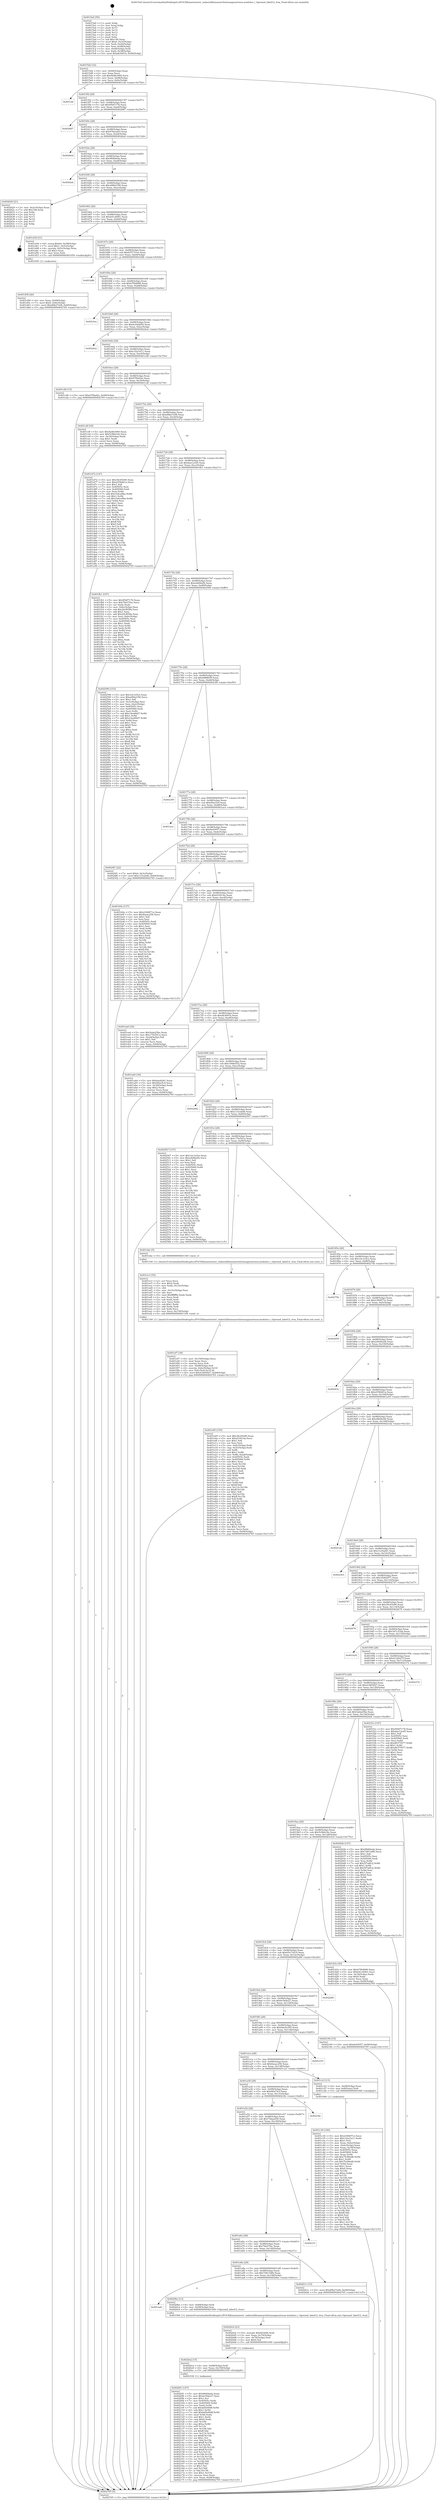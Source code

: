 digraph "0x4015a0" {
  label = "0x4015a0 (/mnt/c/Users/mathe/Desktop/tcc/POCII/binaries/extr_radare2librasmarchxtensagnuxtensa-modules.c_Operand_label12_rtoa_Final-ollvm.out::main(0))"
  labelloc = "t"
  node[shape=record]

  Entry [label="",width=0.3,height=0.3,shape=circle,fillcolor=black,style=filled]
  "0x4015d2" [label="{
     0x4015d2 [32]\l
     | [instrs]\l
     &nbsp;&nbsp;0x4015d2 \<+6\>: mov -0x94(%rbp),%eax\l
     &nbsp;&nbsp;0x4015d8 \<+2\>: mov %eax,%ecx\l
     &nbsp;&nbsp;0x4015da \<+6\>: sub $0x92db3060,%ecx\l
     &nbsp;&nbsp;0x4015e0 \<+6\>: mov %eax,-0x98(%rbp)\l
     &nbsp;&nbsp;0x4015e6 \<+6\>: mov %ecx,-0x9c(%rbp)\l
     &nbsp;&nbsp;0x4015ec \<+6\>: je 0000000000401cfd \<main+0x75d\>\l
  }"]
  "0x401cfd" [label="{
     0x401cfd\l
  }", style=dashed]
  "0x4015f2" [label="{
     0x4015f2 [28]\l
     | [instrs]\l
     &nbsp;&nbsp;0x4015f2 \<+5\>: jmp 00000000004015f7 \<main+0x57\>\l
     &nbsp;&nbsp;0x4015f7 \<+6\>: mov -0x98(%rbp),%eax\l
     &nbsp;&nbsp;0x4015fd \<+5\>: sub $0x95bf7178,%eax\l
     &nbsp;&nbsp;0x401602 \<+6\>: mov %eax,-0xa0(%rbp)\l
     &nbsp;&nbsp;0x401608 \<+6\>: je 0000000000402687 \<main+0x10e7\>\l
  }"]
  Exit [label="",width=0.3,height=0.3,shape=circle,fillcolor=black,style=filled,peripheries=2]
  "0x402687" [label="{
     0x402687\l
  }", style=dashed]
  "0x40160e" [label="{
     0x40160e [28]\l
     | [instrs]\l
     &nbsp;&nbsp;0x40160e \<+5\>: jmp 0000000000401613 \<main+0x73\>\l
     &nbsp;&nbsp;0x401613 \<+6\>: mov -0x98(%rbp),%eax\l
     &nbsp;&nbsp;0x401619 \<+5\>: sub $0x976eeab3,%eax\l
     &nbsp;&nbsp;0x40161e \<+6\>: mov %eax,-0xa4(%rbp)\l
     &nbsp;&nbsp;0x401624 \<+6\>: je 00000000004026ed \<main+0x114d\>\l
  }"]
  "0x4020f1" [label="{
     0x4020f1 [147]\l
     | [instrs]\l
     &nbsp;&nbsp;0x4020f1 \<+5\>: mov $0x984fdeda,%eax\l
     &nbsp;&nbsp;0x4020f6 \<+5\>: mov $0x6c50dc27,%esi\l
     &nbsp;&nbsp;0x4020fb \<+2\>: mov $0x1,%cl\l
     &nbsp;&nbsp;0x4020fd \<+7\>: mov 0x40505c,%edx\l
     &nbsp;&nbsp;0x402104 \<+8\>: mov 0x405060,%r8d\l
     &nbsp;&nbsp;0x40210c \<+3\>: mov %edx,%r9d\l
     &nbsp;&nbsp;0x40210f \<+7\>: sub $0xbd5e608f,%r9d\l
     &nbsp;&nbsp;0x402116 \<+4\>: sub $0x1,%r9d\l
     &nbsp;&nbsp;0x40211a \<+7\>: add $0xbd5e608f,%r9d\l
     &nbsp;&nbsp;0x402121 \<+4\>: imul %r9d,%edx\l
     &nbsp;&nbsp;0x402125 \<+3\>: and $0x1,%edx\l
     &nbsp;&nbsp;0x402128 \<+3\>: cmp $0x0,%edx\l
     &nbsp;&nbsp;0x40212b \<+4\>: sete %r10b\l
     &nbsp;&nbsp;0x40212f \<+4\>: cmp $0xa,%r8d\l
     &nbsp;&nbsp;0x402133 \<+4\>: setl %r11b\l
     &nbsp;&nbsp;0x402137 \<+3\>: mov %r10b,%bl\l
     &nbsp;&nbsp;0x40213a \<+3\>: xor $0xff,%bl\l
     &nbsp;&nbsp;0x40213d \<+3\>: mov %r11b,%r14b\l
     &nbsp;&nbsp;0x402140 \<+4\>: xor $0xff,%r14b\l
     &nbsp;&nbsp;0x402144 \<+3\>: xor $0x1,%cl\l
     &nbsp;&nbsp;0x402147 \<+3\>: mov %bl,%r15b\l
     &nbsp;&nbsp;0x40214a \<+4\>: and $0xff,%r15b\l
     &nbsp;&nbsp;0x40214e \<+3\>: and %cl,%r10b\l
     &nbsp;&nbsp;0x402151 \<+3\>: mov %r14b,%r12b\l
     &nbsp;&nbsp;0x402154 \<+4\>: and $0xff,%r12b\l
     &nbsp;&nbsp;0x402158 \<+3\>: and %cl,%r11b\l
     &nbsp;&nbsp;0x40215b \<+3\>: or %r10b,%r15b\l
     &nbsp;&nbsp;0x40215e \<+3\>: or %r11b,%r12b\l
     &nbsp;&nbsp;0x402161 \<+3\>: xor %r12b,%r15b\l
     &nbsp;&nbsp;0x402164 \<+3\>: or %r14b,%bl\l
     &nbsp;&nbsp;0x402167 \<+3\>: xor $0xff,%bl\l
     &nbsp;&nbsp;0x40216a \<+3\>: or $0x1,%cl\l
     &nbsp;&nbsp;0x40216d \<+2\>: and %cl,%bl\l
     &nbsp;&nbsp;0x40216f \<+3\>: or %bl,%r15b\l
     &nbsp;&nbsp;0x402172 \<+4\>: test $0x1,%r15b\l
     &nbsp;&nbsp;0x402176 \<+3\>: cmovne %esi,%eax\l
     &nbsp;&nbsp;0x402179 \<+6\>: mov %eax,-0x94(%rbp)\l
     &nbsp;&nbsp;0x40217f \<+5\>: jmp 0000000000402765 \<main+0x11c5\>\l
  }"]
  "0x4026ed" [label="{
     0x4026ed\l
  }", style=dashed]
  "0x40162a" [label="{
     0x40162a [28]\l
     | [instrs]\l
     &nbsp;&nbsp;0x40162a \<+5\>: jmp 000000000040162f \<main+0x8f\>\l
     &nbsp;&nbsp;0x40162f \<+6\>: mov -0x98(%rbp),%eax\l
     &nbsp;&nbsp;0x401635 \<+5\>: sub $0x984fdeda,%eax\l
     &nbsp;&nbsp;0x40163a \<+6\>: mov %eax,-0xa8(%rbp)\l
     &nbsp;&nbsp;0x401640 \<+6\>: je 00000000004026ab \<main+0x110b\>\l
  }"]
  "0x4020e2" [label="{
     0x4020e2 [15]\l
     | [instrs]\l
     &nbsp;&nbsp;0x4020e2 \<+4\>: mov -0x68(%rbp),%rdi\l
     &nbsp;&nbsp;0x4020e6 \<+6\>: mov %eax,-0x154(%rbp)\l
     &nbsp;&nbsp;0x4020ec \<+5\>: call 0000000000401030 \<free@plt\>\l
     | [calls]\l
     &nbsp;&nbsp;0x401030 \{1\} (unknown)\l
  }"]
  "0x4026ab" [label="{
     0x4026ab\l
  }", style=dashed]
  "0x401646" [label="{
     0x401646 [28]\l
     | [instrs]\l
     &nbsp;&nbsp;0x401646 \<+5\>: jmp 000000000040164b \<main+0xab\>\l
     &nbsp;&nbsp;0x40164b \<+6\>: mov -0x98(%rbp),%eax\l
     &nbsp;&nbsp;0x401651 \<+5\>: sub $0xa96b2356,%eax\l
     &nbsp;&nbsp;0x401656 \<+6\>: mov %eax,-0xac(%rbp)\l
     &nbsp;&nbsp;0x40165c \<+6\>: je 0000000000402629 \<main+0x1089\>\l
  }"]
  "0x4020cb" [label="{
     0x4020cb [23]\l
     | [instrs]\l
     &nbsp;&nbsp;0x4020cb \<+10\>: movabs $0x4030d6,%rdi\l
     &nbsp;&nbsp;0x4020d5 \<+3\>: mov %eax,-0x70(%rbp)\l
     &nbsp;&nbsp;0x4020d8 \<+3\>: mov -0x70(%rbp),%esi\l
     &nbsp;&nbsp;0x4020db \<+2\>: mov $0x0,%al\l
     &nbsp;&nbsp;0x4020dd \<+5\>: call 0000000000401040 \<printf@plt\>\l
     | [calls]\l
     &nbsp;&nbsp;0x401040 \{1\} (unknown)\l
  }"]
  "0x402629" [label="{
     0x402629 [21]\l
     | [instrs]\l
     &nbsp;&nbsp;0x402629 \<+3\>: mov -0x2c(%rbp),%eax\l
     &nbsp;&nbsp;0x40262c \<+7\>: add $0x148,%rsp\l
     &nbsp;&nbsp;0x402633 \<+1\>: pop %rbx\l
     &nbsp;&nbsp;0x402634 \<+2\>: pop %r12\l
     &nbsp;&nbsp;0x402636 \<+2\>: pop %r13\l
     &nbsp;&nbsp;0x402638 \<+2\>: pop %r14\l
     &nbsp;&nbsp;0x40263a \<+2\>: pop %r15\l
     &nbsp;&nbsp;0x40263c \<+1\>: pop %rbp\l
     &nbsp;&nbsp;0x40263d \<+1\>: ret\l
  }"]
  "0x401662" [label="{
     0x401662 [28]\l
     | [instrs]\l
     &nbsp;&nbsp;0x401662 \<+5\>: jmp 0000000000401667 \<main+0xc7\>\l
     &nbsp;&nbsp;0x401667 \<+6\>: mov -0x98(%rbp),%eax\l
     &nbsp;&nbsp;0x40166d \<+5\>: sub $0xb41c6061,%eax\l
     &nbsp;&nbsp;0x401672 \<+6\>: mov %eax,-0xb0(%rbp)\l
     &nbsp;&nbsp;0x401678 \<+6\>: je 0000000000401d39 \<main+0x799\>\l
  }"]
  "0x401aa6" [label="{
     0x401aa6\l
  }", style=dashed]
  "0x401d39" [label="{
     0x401d39 [31]\l
     | [instrs]\l
     &nbsp;&nbsp;0x401d39 \<+8\>: movq $0x64,-0x58(%rbp)\l
     &nbsp;&nbsp;0x401d41 \<+7\>: movl $0x1,-0x5c(%rbp)\l
     &nbsp;&nbsp;0x401d48 \<+4\>: movslq -0x5c(%rbp),%rax\l
     &nbsp;&nbsp;0x401d4c \<+4\>: shl $0x3,%rax\l
     &nbsp;&nbsp;0x401d50 \<+3\>: mov %rax,%rdi\l
     &nbsp;&nbsp;0x401d53 \<+5\>: call 0000000000401050 \<malloc@plt\>\l
     | [calls]\l
     &nbsp;&nbsp;0x401050 \{1\} (unknown)\l
  }"]
  "0x40167e" [label="{
     0x40167e [28]\l
     | [instrs]\l
     &nbsp;&nbsp;0x40167e \<+5\>: jmp 0000000000401683 \<main+0xe3\>\l
     &nbsp;&nbsp;0x401683 \<+6\>: mov -0x98(%rbp),%eax\l
     &nbsp;&nbsp;0x401689 \<+5\>: sub $0xb55731ee,%eax\l
     &nbsp;&nbsp;0x40168e \<+6\>: mov %eax,-0xb4(%rbp)\l
     &nbsp;&nbsp;0x401694 \<+6\>: je 0000000000401b8b \<main+0x5eb\>\l
  }"]
  "0x4020be" [label="{
     0x4020be [13]\l
     | [instrs]\l
     &nbsp;&nbsp;0x4020be \<+4\>: mov -0x68(%rbp),%rdi\l
     &nbsp;&nbsp;0x4020c2 \<+4\>: mov -0x58(%rbp),%rsi\l
     &nbsp;&nbsp;0x4020c6 \<+5\>: call 0000000000401560 \<Operand_label12_rtoa\>\l
     | [calls]\l
     &nbsp;&nbsp;0x401560 \{1\} (/mnt/c/Users/mathe/Desktop/tcc/POCII/binaries/extr_radare2librasmarchxtensagnuxtensa-modules.c_Operand_label12_rtoa_Final-ollvm.out::Operand_label12_rtoa)\l
  }"]
  "0x401b8b" [label="{
     0x401b8b\l
  }", style=dashed]
  "0x40169a" [label="{
     0x40169a [28]\l
     | [instrs]\l
     &nbsp;&nbsp;0x40169a \<+5\>: jmp 000000000040169f \<main+0xff\>\l
     &nbsp;&nbsp;0x40169f \<+6\>: mov -0x98(%rbp),%eax\l
     &nbsp;&nbsp;0x4016a5 \<+5\>: sub $0xb7f6d998,%eax\l
     &nbsp;&nbsp;0x4016aa \<+6\>: mov %eax,-0xb8(%rbp)\l
     &nbsp;&nbsp;0x4016b0 \<+6\>: je 00000000004023ea \<main+0xe4a\>\l
  }"]
  "0x401a8a" [label="{
     0x401a8a [28]\l
     | [instrs]\l
     &nbsp;&nbsp;0x401a8a \<+5\>: jmp 0000000000401a8f \<main+0x4ef\>\l
     &nbsp;&nbsp;0x401a8f \<+6\>: mov -0x98(%rbp),%eax\l
     &nbsp;&nbsp;0x401a95 \<+5\>: sub $0x7d913df0,%eax\l
     &nbsp;&nbsp;0x401a9a \<+6\>: mov %eax,-0x148(%rbp)\l
     &nbsp;&nbsp;0x401aa0 \<+6\>: je 00000000004020be \<main+0xb1e\>\l
  }"]
  "0x4023ea" [label="{
     0x4023ea\l
  }", style=dashed]
  "0x4016b6" [label="{
     0x4016b6 [28]\l
     | [instrs]\l
     &nbsp;&nbsp;0x4016b6 \<+5\>: jmp 00000000004016bb \<main+0x11b\>\l
     &nbsp;&nbsp;0x4016bb \<+6\>: mov -0x98(%rbp),%eax\l
     &nbsp;&nbsp;0x4016c1 \<+5\>: sub $0xbc44dd5d,%eax\l
     &nbsp;&nbsp;0x4016c6 \<+6\>: mov %eax,-0xbc(%rbp)\l
     &nbsp;&nbsp;0x4016cc \<+6\>: je 00000000004024e2 \<main+0xf42\>\l
  }"]
  "0x40201c" [label="{
     0x40201c [15]\l
     | [instrs]\l
     &nbsp;&nbsp;0x40201c \<+10\>: movl $0xd9b27e08,-0x94(%rbp)\l
     &nbsp;&nbsp;0x402026 \<+5\>: jmp 0000000000402765 \<main+0x11c5\>\l
  }"]
  "0x4024e2" [label="{
     0x4024e2\l
  }", style=dashed]
  "0x4016d2" [label="{
     0x4016d2 [28]\l
     | [instrs]\l
     &nbsp;&nbsp;0x4016d2 \<+5\>: jmp 00000000004016d7 \<main+0x137\>\l
     &nbsp;&nbsp;0x4016d7 \<+6\>: mov -0x98(%rbp),%eax\l
     &nbsp;&nbsp;0x4016dd \<+5\>: sub $0xc32a1b11,%eax\l
     &nbsp;&nbsp;0x4016e2 \<+6\>: mov %eax,-0xc0(%rbp)\l
     &nbsp;&nbsp;0x4016e8 \<+6\>: je 0000000000401cd0 \<main+0x730\>\l
  }"]
  "0x401a6e" [label="{
     0x401a6e [28]\l
     | [instrs]\l
     &nbsp;&nbsp;0x401a6e \<+5\>: jmp 0000000000401a73 \<main+0x4d3\>\l
     &nbsp;&nbsp;0x401a73 \<+6\>: mov -0x98(%rbp),%eax\l
     &nbsp;&nbsp;0x401a79 \<+5\>: sub $0x7bb37fac,%eax\l
     &nbsp;&nbsp;0x401a7e \<+6\>: mov %eax,-0x144(%rbp)\l
     &nbsp;&nbsp;0x401a84 \<+6\>: je 000000000040201c \<main+0xa7c\>\l
  }"]
  "0x401cd0" [label="{
     0x401cd0 [15]\l
     | [instrs]\l
     &nbsp;&nbsp;0x401cd0 \<+10\>: movl $0xd7f9ad2e,-0x94(%rbp)\l
     &nbsp;&nbsp;0x401cda \<+5\>: jmp 0000000000402765 \<main+0x11c5\>\l
  }"]
  "0x4016ee" [label="{
     0x4016ee [28]\l
     | [instrs]\l
     &nbsp;&nbsp;0x4016ee \<+5\>: jmp 00000000004016f3 \<main+0x153\>\l
     &nbsp;&nbsp;0x4016f3 \<+6\>: mov -0x98(%rbp),%eax\l
     &nbsp;&nbsp;0x4016f9 \<+5\>: sub $0xd7f9ad2e,%eax\l
     &nbsp;&nbsp;0x4016fe \<+6\>: mov %eax,-0xc4(%rbp)\l
     &nbsp;&nbsp;0x401704 \<+6\>: je 0000000000401cdf \<main+0x73f\>\l
  }"]
  "0x4021f3" [label="{
     0x4021f3\l
  }", style=dashed]
  "0x401cdf" [label="{
     0x401cdf [30]\l
     | [instrs]\l
     &nbsp;&nbsp;0x401cdf \<+5\>: mov $0x92db3060,%eax\l
     &nbsp;&nbsp;0x401ce4 \<+5\>: mov $0x5c9bb16e,%ecx\l
     &nbsp;&nbsp;0x401ce9 \<+3\>: mov -0x34(%rbp),%edx\l
     &nbsp;&nbsp;0x401cec \<+3\>: cmp $0x1,%edx\l
     &nbsp;&nbsp;0x401cef \<+3\>: cmovl %ecx,%eax\l
     &nbsp;&nbsp;0x401cf2 \<+6\>: mov %eax,-0x94(%rbp)\l
     &nbsp;&nbsp;0x401cf8 \<+5\>: jmp 0000000000402765 \<main+0x11c5\>\l
  }"]
  "0x40170a" [label="{
     0x40170a [28]\l
     | [instrs]\l
     &nbsp;&nbsp;0x40170a \<+5\>: jmp 000000000040170f \<main+0x16f\>\l
     &nbsp;&nbsp;0x40170f \<+6\>: mov -0x98(%rbp),%eax\l
     &nbsp;&nbsp;0x401715 \<+5\>: sub $0xd9b27e08,%eax\l
     &nbsp;&nbsp;0x40171a \<+6\>: mov %eax,-0xc8(%rbp)\l
     &nbsp;&nbsp;0x401720 \<+6\>: je 0000000000401d72 \<main+0x7d2\>\l
  }"]
  "0x401a52" [label="{
     0x401a52 [28]\l
     | [instrs]\l
     &nbsp;&nbsp;0x401a52 \<+5\>: jmp 0000000000401a57 \<main+0x4b7\>\l
     &nbsp;&nbsp;0x401a57 \<+6\>: mov -0x98(%rbp),%eax\l
     &nbsp;&nbsp;0x401a5d \<+5\>: sub $0x75daa459,%eax\l
     &nbsp;&nbsp;0x401a62 \<+6\>: mov %eax,-0x140(%rbp)\l
     &nbsp;&nbsp;0x401a68 \<+6\>: je 00000000004021f3 \<main+0xc53\>\l
  }"]
  "0x401d72" [label="{
     0x401d72 [147]\l
     | [instrs]\l
     &nbsp;&nbsp;0x401d72 \<+5\>: mov $0x39c45e90,%eax\l
     &nbsp;&nbsp;0x401d77 \<+5\>: mov $0x2558461a,%ecx\l
     &nbsp;&nbsp;0x401d7c \<+2\>: mov $0x1,%dl\l
     &nbsp;&nbsp;0x401d7e \<+7\>: mov 0x40505c,%esi\l
     &nbsp;&nbsp;0x401d85 \<+7\>: mov 0x405060,%edi\l
     &nbsp;&nbsp;0x401d8c \<+3\>: mov %esi,%r8d\l
     &nbsp;&nbsp;0x401d8f \<+7\>: add $0x1b4ca8ba,%r8d\l
     &nbsp;&nbsp;0x401d96 \<+4\>: sub $0x1,%r8d\l
     &nbsp;&nbsp;0x401d9a \<+7\>: sub $0x1b4ca8ba,%r8d\l
     &nbsp;&nbsp;0x401da1 \<+4\>: imul %r8d,%esi\l
     &nbsp;&nbsp;0x401da5 \<+3\>: and $0x1,%esi\l
     &nbsp;&nbsp;0x401da8 \<+3\>: cmp $0x0,%esi\l
     &nbsp;&nbsp;0x401dab \<+4\>: sete %r9b\l
     &nbsp;&nbsp;0x401daf \<+3\>: cmp $0xa,%edi\l
     &nbsp;&nbsp;0x401db2 \<+4\>: setl %r10b\l
     &nbsp;&nbsp;0x401db6 \<+3\>: mov %r9b,%r11b\l
     &nbsp;&nbsp;0x401db9 \<+4\>: xor $0xff,%r11b\l
     &nbsp;&nbsp;0x401dbd \<+3\>: mov %r10b,%bl\l
     &nbsp;&nbsp;0x401dc0 \<+3\>: xor $0xff,%bl\l
     &nbsp;&nbsp;0x401dc3 \<+3\>: xor $0x0,%dl\l
     &nbsp;&nbsp;0x401dc6 \<+3\>: mov %r11b,%r14b\l
     &nbsp;&nbsp;0x401dc9 \<+4\>: and $0x0,%r14b\l
     &nbsp;&nbsp;0x401dcd \<+3\>: and %dl,%r9b\l
     &nbsp;&nbsp;0x401dd0 \<+3\>: mov %bl,%r15b\l
     &nbsp;&nbsp;0x401dd3 \<+4\>: and $0x0,%r15b\l
     &nbsp;&nbsp;0x401dd7 \<+3\>: and %dl,%r10b\l
     &nbsp;&nbsp;0x401dda \<+3\>: or %r9b,%r14b\l
     &nbsp;&nbsp;0x401ddd \<+3\>: or %r10b,%r15b\l
     &nbsp;&nbsp;0x401de0 \<+3\>: xor %r15b,%r14b\l
     &nbsp;&nbsp;0x401de3 \<+3\>: or %bl,%r11b\l
     &nbsp;&nbsp;0x401de6 \<+4\>: xor $0xff,%r11b\l
     &nbsp;&nbsp;0x401dea \<+3\>: or $0x0,%dl\l
     &nbsp;&nbsp;0x401ded \<+3\>: and %dl,%r11b\l
     &nbsp;&nbsp;0x401df0 \<+3\>: or %r11b,%r14b\l
     &nbsp;&nbsp;0x401df3 \<+4\>: test $0x1,%r14b\l
     &nbsp;&nbsp;0x401df7 \<+3\>: cmovne %ecx,%eax\l
     &nbsp;&nbsp;0x401dfa \<+6\>: mov %eax,-0x94(%rbp)\l
     &nbsp;&nbsp;0x401e00 \<+5\>: jmp 0000000000402765 \<main+0x11c5\>\l
  }"]
  "0x401726" [label="{
     0x401726 [28]\l
     | [instrs]\l
     &nbsp;&nbsp;0x401726 \<+5\>: jmp 000000000040172b \<main+0x18b\>\l
     &nbsp;&nbsp;0x40172b \<+6\>: mov -0x98(%rbp),%eax\l
     &nbsp;&nbsp;0x401731 \<+5\>: sub $0xdae12cd5,%eax\l
     &nbsp;&nbsp;0x401736 \<+6\>: mov %eax,-0xcc(%rbp)\l
     &nbsp;&nbsp;0x40173c \<+6\>: je 0000000000401fb1 \<main+0xa11\>\l
  }"]
  "0x40239c" [label="{
     0x40239c\l
  }", style=dashed]
  "0x401fb1" [label="{
     0x401fb1 [107]\l
     | [instrs]\l
     &nbsp;&nbsp;0x401fb1 \<+5\>: mov $0x95bf7178,%eax\l
     &nbsp;&nbsp;0x401fb6 \<+5\>: mov $0x7bb37fac,%ecx\l
     &nbsp;&nbsp;0x401fbb \<+2\>: xor %edx,%edx\l
     &nbsp;&nbsp;0x401fbd \<+3\>: mov -0x6c(%rbp),%esi\l
     &nbsp;&nbsp;0x401fc0 \<+6\>: sub $0x20cf658a,%esi\l
     &nbsp;&nbsp;0x401fc6 \<+3\>: add $0x1,%esi\l
     &nbsp;&nbsp;0x401fc9 \<+6\>: add $0x20cf658a,%esi\l
     &nbsp;&nbsp;0x401fcf \<+3\>: mov %esi,-0x6c(%rbp)\l
     &nbsp;&nbsp;0x401fd2 \<+7\>: mov 0x40505c,%esi\l
     &nbsp;&nbsp;0x401fd9 \<+7\>: mov 0x405060,%edi\l
     &nbsp;&nbsp;0x401fe0 \<+3\>: sub $0x1,%edx\l
     &nbsp;&nbsp;0x401fe3 \<+3\>: mov %esi,%r8d\l
     &nbsp;&nbsp;0x401fe6 \<+3\>: add %edx,%r8d\l
     &nbsp;&nbsp;0x401fe9 \<+4\>: imul %r8d,%esi\l
     &nbsp;&nbsp;0x401fed \<+3\>: and $0x1,%esi\l
     &nbsp;&nbsp;0x401ff0 \<+3\>: cmp $0x0,%esi\l
     &nbsp;&nbsp;0x401ff3 \<+4\>: sete %r9b\l
     &nbsp;&nbsp;0x401ff7 \<+3\>: cmp $0xa,%edi\l
     &nbsp;&nbsp;0x401ffa \<+4\>: setl %r10b\l
     &nbsp;&nbsp;0x401ffe \<+3\>: mov %r9b,%r11b\l
     &nbsp;&nbsp;0x402001 \<+3\>: and %r10b,%r11b\l
     &nbsp;&nbsp;0x402004 \<+3\>: xor %r10b,%r9b\l
     &nbsp;&nbsp;0x402007 \<+3\>: or %r9b,%r11b\l
     &nbsp;&nbsp;0x40200a \<+4\>: test $0x1,%r11b\l
     &nbsp;&nbsp;0x40200e \<+3\>: cmovne %ecx,%eax\l
     &nbsp;&nbsp;0x402011 \<+6\>: mov %eax,-0x94(%rbp)\l
     &nbsp;&nbsp;0x402017 \<+5\>: jmp 0000000000402765 \<main+0x11c5\>\l
  }"]
  "0x401742" [label="{
     0x401742 [28]\l
     | [instrs]\l
     &nbsp;&nbsp;0x401742 \<+5\>: jmp 0000000000401747 \<main+0x1a7\>\l
     &nbsp;&nbsp;0x401747 \<+6\>: mov -0x98(%rbp),%eax\l
     &nbsp;&nbsp;0x40174d \<+5\>: sub $0xe4d0b2f2,%eax\l
     &nbsp;&nbsp;0x401752 \<+6\>: mov %eax,-0xd0(%rbp)\l
     &nbsp;&nbsp;0x401758 \<+6\>: je 0000000000402590 \<main+0xff0\>\l
  }"]
  "0x401ef7" [label="{
     0x401ef7 [39]\l
     | [instrs]\l
     &nbsp;&nbsp;0x401ef7 \<+6\>: mov -0x150(%rbp),%ecx\l
     &nbsp;&nbsp;0x401efd \<+3\>: imul %eax,%ecx\l
     &nbsp;&nbsp;0x401f00 \<+3\>: movslq %ecx,%r8\l
     &nbsp;&nbsp;0x401f03 \<+4\>: mov -0x68(%rbp),%r9\l
     &nbsp;&nbsp;0x401f07 \<+4\>: movslq -0x6c(%rbp),%r10\l
     &nbsp;&nbsp;0x401f0b \<+4\>: mov %r8,(%r9,%r10,8)\l
     &nbsp;&nbsp;0x401f0f \<+10\>: movl $0x41865927,-0x94(%rbp)\l
     &nbsp;&nbsp;0x401f19 \<+5\>: jmp 0000000000402765 \<main+0x11c5\>\l
  }"]
  "0x402590" [label="{
     0x402590 [153]\l
     | [instrs]\l
     &nbsp;&nbsp;0x402590 \<+5\>: mov $0x1dc1e5ce,%eax\l
     &nbsp;&nbsp;0x402595 \<+5\>: mov $0xa96b2356,%ecx\l
     &nbsp;&nbsp;0x40259a \<+2\>: mov $0x1,%dl\l
     &nbsp;&nbsp;0x40259c \<+3\>: mov -0x3c(%rbp),%esi\l
     &nbsp;&nbsp;0x40259f \<+3\>: mov %esi,-0x2c(%rbp)\l
     &nbsp;&nbsp;0x4025a2 \<+7\>: mov 0x40505c,%esi\l
     &nbsp;&nbsp;0x4025a9 \<+7\>: mov 0x405060,%edi\l
     &nbsp;&nbsp;0x4025b0 \<+3\>: mov %esi,%r8d\l
     &nbsp;&nbsp;0x4025b3 \<+7\>: sub $0x14ea86d7,%r8d\l
     &nbsp;&nbsp;0x4025ba \<+4\>: sub $0x1,%r8d\l
     &nbsp;&nbsp;0x4025be \<+7\>: add $0x14ea86d7,%r8d\l
     &nbsp;&nbsp;0x4025c5 \<+4\>: imul %r8d,%esi\l
     &nbsp;&nbsp;0x4025c9 \<+3\>: and $0x1,%esi\l
     &nbsp;&nbsp;0x4025cc \<+3\>: cmp $0x0,%esi\l
     &nbsp;&nbsp;0x4025cf \<+4\>: sete %r9b\l
     &nbsp;&nbsp;0x4025d3 \<+3\>: cmp $0xa,%edi\l
     &nbsp;&nbsp;0x4025d6 \<+4\>: setl %r10b\l
     &nbsp;&nbsp;0x4025da \<+3\>: mov %r9b,%r11b\l
     &nbsp;&nbsp;0x4025dd \<+4\>: xor $0xff,%r11b\l
     &nbsp;&nbsp;0x4025e1 \<+3\>: mov %r10b,%bl\l
     &nbsp;&nbsp;0x4025e4 \<+3\>: xor $0xff,%bl\l
     &nbsp;&nbsp;0x4025e7 \<+3\>: xor $0x0,%dl\l
     &nbsp;&nbsp;0x4025ea \<+3\>: mov %r11b,%r14b\l
     &nbsp;&nbsp;0x4025ed \<+4\>: and $0x0,%r14b\l
     &nbsp;&nbsp;0x4025f1 \<+3\>: and %dl,%r9b\l
     &nbsp;&nbsp;0x4025f4 \<+3\>: mov %bl,%r15b\l
     &nbsp;&nbsp;0x4025f7 \<+4\>: and $0x0,%r15b\l
     &nbsp;&nbsp;0x4025fb \<+3\>: and %dl,%r10b\l
     &nbsp;&nbsp;0x4025fe \<+3\>: or %r9b,%r14b\l
     &nbsp;&nbsp;0x402601 \<+3\>: or %r10b,%r15b\l
     &nbsp;&nbsp;0x402604 \<+3\>: xor %r15b,%r14b\l
     &nbsp;&nbsp;0x402607 \<+3\>: or %bl,%r11b\l
     &nbsp;&nbsp;0x40260a \<+4\>: xor $0xff,%r11b\l
     &nbsp;&nbsp;0x40260e \<+3\>: or $0x0,%dl\l
     &nbsp;&nbsp;0x402611 \<+3\>: and %dl,%r11b\l
     &nbsp;&nbsp;0x402614 \<+3\>: or %r11b,%r14b\l
     &nbsp;&nbsp;0x402617 \<+4\>: test $0x1,%r14b\l
     &nbsp;&nbsp;0x40261b \<+3\>: cmovne %ecx,%eax\l
     &nbsp;&nbsp;0x40261e \<+6\>: mov %eax,-0x94(%rbp)\l
     &nbsp;&nbsp;0x402624 \<+5\>: jmp 0000000000402765 \<main+0x11c5\>\l
  }"]
  "0x40175e" [label="{
     0x40175e [28]\l
     | [instrs]\l
     &nbsp;&nbsp;0x40175e \<+5\>: jmp 0000000000401763 \<main+0x1c3\>\l
     &nbsp;&nbsp;0x401763 \<+6\>: mov -0x98(%rbp),%eax\l
     &nbsp;&nbsp;0x401769 \<+5\>: sub $0x6d88659,%eax\l
     &nbsp;&nbsp;0x40176e \<+6\>: mov %eax,-0xd4(%rbp)\l
     &nbsp;&nbsp;0x401774 \<+6\>: je 00000000004023f9 \<main+0xe59\>\l
  }"]
  "0x401ec3" [label="{
     0x401ec3 [52]\l
     | [instrs]\l
     &nbsp;&nbsp;0x401ec3 \<+2\>: xor %ecx,%ecx\l
     &nbsp;&nbsp;0x401ec5 \<+5\>: mov $0x2,%edx\l
     &nbsp;&nbsp;0x401eca \<+6\>: mov %edx,-0x14c(%rbp)\l
     &nbsp;&nbsp;0x401ed0 \<+1\>: cltd\l
     &nbsp;&nbsp;0x401ed1 \<+6\>: mov -0x14c(%rbp),%esi\l
     &nbsp;&nbsp;0x401ed7 \<+2\>: idiv %esi\l
     &nbsp;&nbsp;0x401ed9 \<+6\>: imul $0xfffffffe,%edx,%edx\l
     &nbsp;&nbsp;0x401edf \<+2\>: mov %ecx,%edi\l
     &nbsp;&nbsp;0x401ee1 \<+2\>: sub %edx,%edi\l
     &nbsp;&nbsp;0x401ee3 \<+2\>: mov %ecx,%edx\l
     &nbsp;&nbsp;0x401ee5 \<+3\>: sub $0x1,%edx\l
     &nbsp;&nbsp;0x401ee8 \<+2\>: add %edx,%edi\l
     &nbsp;&nbsp;0x401eea \<+2\>: sub %edi,%ecx\l
     &nbsp;&nbsp;0x401eec \<+6\>: mov %ecx,-0x150(%rbp)\l
     &nbsp;&nbsp;0x401ef2 \<+5\>: call 0000000000401160 \<next_i\>\l
     | [calls]\l
     &nbsp;&nbsp;0x401160 \{1\} (/mnt/c/Users/mathe/Desktop/tcc/POCII/binaries/extr_radare2librasmarchxtensagnuxtensa-modules.c_Operand_label12_rtoa_Final-ollvm.out::next_i)\l
  }"]
  "0x4023f9" [label="{
     0x4023f9\l
  }", style=dashed]
  "0x40177a" [label="{
     0x40177a [28]\l
     | [instrs]\l
     &nbsp;&nbsp;0x40177a \<+5\>: jmp 000000000040177f \<main+0x1df\>\l
     &nbsp;&nbsp;0x40177f \<+6\>: mov -0x98(%rbp),%eax\l
     &nbsp;&nbsp;0x401785 \<+5\>: sub $0x90ee5c0,%eax\l
     &nbsp;&nbsp;0x40178a \<+6\>: mov %eax,-0xd8(%rbp)\l
     &nbsp;&nbsp;0x401790 \<+6\>: je 0000000000401ace \<main+0x52e\>\l
  }"]
  "0x401d58" [label="{
     0x401d58 [26]\l
     | [instrs]\l
     &nbsp;&nbsp;0x401d58 \<+4\>: mov %rax,-0x68(%rbp)\l
     &nbsp;&nbsp;0x401d5c \<+7\>: movl $0x0,-0x6c(%rbp)\l
     &nbsp;&nbsp;0x401d63 \<+10\>: movl $0xd9b27e08,-0x94(%rbp)\l
     &nbsp;&nbsp;0x401d6d \<+5\>: jmp 0000000000402765 \<main+0x11c5\>\l
  }"]
  "0x401ace" [label="{
     0x401ace\l
  }", style=dashed]
  "0x401796" [label="{
     0x401796 [28]\l
     | [instrs]\l
     &nbsp;&nbsp;0x401796 \<+5\>: jmp 000000000040179b \<main+0x1fb\>\l
     &nbsp;&nbsp;0x40179b \<+6\>: mov -0x98(%rbp),%eax\l
     &nbsp;&nbsp;0x4017a1 \<+5\>: sub $0x9ed3057,%eax\l
     &nbsp;&nbsp;0x4017a6 \<+6\>: mov %eax,-0xdc(%rbp)\l
     &nbsp;&nbsp;0x4017ac \<+6\>: je 00000000004024f1 \<main+0xf51\>\l
  }"]
  "0x401c30" [label="{
     0x401c30 [160]\l
     | [instrs]\l
     &nbsp;&nbsp;0x401c30 \<+5\>: mov $0x2394871e,%ecx\l
     &nbsp;&nbsp;0x401c35 \<+5\>: mov $0xc32a1b11,%edx\l
     &nbsp;&nbsp;0x401c3a \<+3\>: mov $0x1,%sil\l
     &nbsp;&nbsp;0x401c3d \<+3\>: mov %eax,-0x4c(%rbp)\l
     &nbsp;&nbsp;0x401c40 \<+3\>: mov -0x4c(%rbp),%eax\l
     &nbsp;&nbsp;0x401c43 \<+3\>: mov %eax,-0x34(%rbp)\l
     &nbsp;&nbsp;0x401c46 \<+7\>: mov 0x40505c,%eax\l
     &nbsp;&nbsp;0x401c4d \<+8\>: mov 0x405060,%r8d\l
     &nbsp;&nbsp;0x401c55 \<+3\>: mov %eax,%r9d\l
     &nbsp;&nbsp;0x401c58 \<+7\>: add $0x7fc98ed8,%r9d\l
     &nbsp;&nbsp;0x401c5f \<+4\>: sub $0x1,%r9d\l
     &nbsp;&nbsp;0x401c63 \<+7\>: sub $0x7fc98ed8,%r9d\l
     &nbsp;&nbsp;0x401c6a \<+4\>: imul %r9d,%eax\l
     &nbsp;&nbsp;0x401c6e \<+3\>: and $0x1,%eax\l
     &nbsp;&nbsp;0x401c71 \<+3\>: cmp $0x0,%eax\l
     &nbsp;&nbsp;0x401c74 \<+4\>: sete %r10b\l
     &nbsp;&nbsp;0x401c78 \<+4\>: cmp $0xa,%r8d\l
     &nbsp;&nbsp;0x401c7c \<+4\>: setl %r11b\l
     &nbsp;&nbsp;0x401c80 \<+3\>: mov %r10b,%bl\l
     &nbsp;&nbsp;0x401c83 \<+3\>: xor $0xff,%bl\l
     &nbsp;&nbsp;0x401c86 \<+3\>: mov %r11b,%r14b\l
     &nbsp;&nbsp;0x401c89 \<+4\>: xor $0xff,%r14b\l
     &nbsp;&nbsp;0x401c8d \<+4\>: xor $0x0,%sil\l
     &nbsp;&nbsp;0x401c91 \<+3\>: mov %bl,%r15b\l
     &nbsp;&nbsp;0x401c94 \<+4\>: and $0x0,%r15b\l
     &nbsp;&nbsp;0x401c98 \<+3\>: and %sil,%r10b\l
     &nbsp;&nbsp;0x401c9b \<+3\>: mov %r14b,%r12b\l
     &nbsp;&nbsp;0x401c9e \<+4\>: and $0x0,%r12b\l
     &nbsp;&nbsp;0x401ca2 \<+3\>: and %sil,%r11b\l
     &nbsp;&nbsp;0x401ca5 \<+3\>: or %r10b,%r15b\l
     &nbsp;&nbsp;0x401ca8 \<+3\>: or %r11b,%r12b\l
     &nbsp;&nbsp;0x401cab \<+3\>: xor %r12b,%r15b\l
     &nbsp;&nbsp;0x401cae \<+3\>: or %r14b,%bl\l
     &nbsp;&nbsp;0x401cb1 \<+3\>: xor $0xff,%bl\l
     &nbsp;&nbsp;0x401cb4 \<+4\>: or $0x0,%sil\l
     &nbsp;&nbsp;0x401cb8 \<+3\>: and %sil,%bl\l
     &nbsp;&nbsp;0x401cbb \<+3\>: or %bl,%r15b\l
     &nbsp;&nbsp;0x401cbe \<+4\>: test $0x1,%r15b\l
     &nbsp;&nbsp;0x401cc2 \<+3\>: cmovne %edx,%ecx\l
     &nbsp;&nbsp;0x401cc5 \<+6\>: mov %ecx,-0x94(%rbp)\l
     &nbsp;&nbsp;0x401ccb \<+5\>: jmp 0000000000402765 \<main+0x11c5\>\l
  }"]
  "0x4024f1" [label="{
     0x4024f1 [22]\l
     | [instrs]\l
     &nbsp;&nbsp;0x4024f1 \<+7\>: movl $0x0,-0x3c(%rbp)\l
     &nbsp;&nbsp;0x4024f8 \<+10\>: movl $0x133ceb46,-0x94(%rbp)\l
     &nbsp;&nbsp;0x402502 \<+5\>: jmp 0000000000402765 \<main+0x11c5\>\l
  }"]
  "0x4017b2" [label="{
     0x4017b2 [28]\l
     | [instrs]\l
     &nbsp;&nbsp;0x4017b2 \<+5\>: jmp 00000000004017b7 \<main+0x217\>\l
     &nbsp;&nbsp;0x4017b7 \<+6\>: mov -0x98(%rbp),%eax\l
     &nbsp;&nbsp;0x4017bd \<+5\>: sub $0xbae8281,%eax\l
     &nbsp;&nbsp;0x4017c2 \<+6\>: mov %eax,-0xe0(%rbp)\l
     &nbsp;&nbsp;0x4017c8 \<+6\>: je 0000000000401b9a \<main+0x5fa\>\l
  }"]
  "0x401a36" [label="{
     0x401a36 [28]\l
     | [instrs]\l
     &nbsp;&nbsp;0x401a36 \<+5\>: jmp 0000000000401a3b \<main+0x49b\>\l
     &nbsp;&nbsp;0x401a3b \<+6\>: mov -0x98(%rbp),%eax\l
     &nbsp;&nbsp;0x401a41 \<+5\>: sub $0x6fee741f,%eax\l
     &nbsp;&nbsp;0x401a46 \<+6\>: mov %eax,-0x13c(%rbp)\l
     &nbsp;&nbsp;0x401a4c \<+6\>: je 000000000040239c \<main+0xdfc\>\l
  }"]
  "0x401b9a" [label="{
     0x401b9a [137]\l
     | [instrs]\l
     &nbsp;&nbsp;0x401b9a \<+5\>: mov $0x2394871e,%eax\l
     &nbsp;&nbsp;0x401b9f \<+5\>: mov $0x6eeac259,%ecx\l
     &nbsp;&nbsp;0x401ba4 \<+2\>: mov $0x1,%dl\l
     &nbsp;&nbsp;0x401ba6 \<+2\>: xor %esi,%esi\l
     &nbsp;&nbsp;0x401ba8 \<+7\>: mov 0x40505c,%edi\l
     &nbsp;&nbsp;0x401baf \<+8\>: mov 0x405060,%r8d\l
     &nbsp;&nbsp;0x401bb7 \<+3\>: sub $0x1,%esi\l
     &nbsp;&nbsp;0x401bba \<+3\>: mov %edi,%r9d\l
     &nbsp;&nbsp;0x401bbd \<+3\>: add %esi,%r9d\l
     &nbsp;&nbsp;0x401bc0 \<+4\>: imul %r9d,%edi\l
     &nbsp;&nbsp;0x401bc4 \<+3\>: and $0x1,%edi\l
     &nbsp;&nbsp;0x401bc7 \<+3\>: cmp $0x0,%edi\l
     &nbsp;&nbsp;0x401bca \<+4\>: sete %r10b\l
     &nbsp;&nbsp;0x401bce \<+4\>: cmp $0xa,%r8d\l
     &nbsp;&nbsp;0x401bd2 \<+4\>: setl %r11b\l
     &nbsp;&nbsp;0x401bd6 \<+3\>: mov %r10b,%bl\l
     &nbsp;&nbsp;0x401bd9 \<+3\>: xor $0xff,%bl\l
     &nbsp;&nbsp;0x401bdc \<+3\>: mov %r11b,%r14b\l
     &nbsp;&nbsp;0x401bdf \<+4\>: xor $0xff,%r14b\l
     &nbsp;&nbsp;0x401be3 \<+3\>: xor $0x0,%dl\l
     &nbsp;&nbsp;0x401be6 \<+3\>: mov %bl,%r15b\l
     &nbsp;&nbsp;0x401be9 \<+4\>: and $0x0,%r15b\l
     &nbsp;&nbsp;0x401bed \<+3\>: and %dl,%r10b\l
     &nbsp;&nbsp;0x401bf0 \<+3\>: mov %r14b,%r12b\l
     &nbsp;&nbsp;0x401bf3 \<+4\>: and $0x0,%r12b\l
     &nbsp;&nbsp;0x401bf7 \<+3\>: and %dl,%r11b\l
     &nbsp;&nbsp;0x401bfa \<+3\>: or %r10b,%r15b\l
     &nbsp;&nbsp;0x401bfd \<+3\>: or %r11b,%r12b\l
     &nbsp;&nbsp;0x401c00 \<+3\>: xor %r12b,%r15b\l
     &nbsp;&nbsp;0x401c03 \<+3\>: or %r14b,%bl\l
     &nbsp;&nbsp;0x401c06 \<+3\>: xor $0xff,%bl\l
     &nbsp;&nbsp;0x401c09 \<+3\>: or $0x0,%dl\l
     &nbsp;&nbsp;0x401c0c \<+2\>: and %dl,%bl\l
     &nbsp;&nbsp;0x401c0e \<+3\>: or %bl,%r15b\l
     &nbsp;&nbsp;0x401c11 \<+4\>: test $0x1,%r15b\l
     &nbsp;&nbsp;0x401c15 \<+3\>: cmovne %ecx,%eax\l
     &nbsp;&nbsp;0x401c18 \<+6\>: mov %eax,-0x94(%rbp)\l
     &nbsp;&nbsp;0x401c1e \<+5\>: jmp 0000000000402765 \<main+0x11c5\>\l
  }"]
  "0x4017ce" [label="{
     0x4017ce [28]\l
     | [instrs]\l
     &nbsp;&nbsp;0x4017ce \<+5\>: jmp 00000000004017d3 \<main+0x233\>\l
     &nbsp;&nbsp;0x4017d3 \<+6\>: mov -0x98(%rbp),%eax\l
     &nbsp;&nbsp;0x4017d9 \<+5\>: sub $0xd10014a,%eax\l
     &nbsp;&nbsp;0x4017de \<+6\>: mov %eax,-0xe4(%rbp)\l
     &nbsp;&nbsp;0x4017e4 \<+6\>: je 0000000000401ea0 \<main+0x900\>\l
  }"]
  "0x401c23" [label="{
     0x401c23 [13]\l
     | [instrs]\l
     &nbsp;&nbsp;0x401c23 \<+4\>: mov -0x48(%rbp),%rax\l
     &nbsp;&nbsp;0x401c27 \<+4\>: mov 0x8(%rax),%rdi\l
     &nbsp;&nbsp;0x401c2b \<+5\>: call 0000000000401060 \<atoi@plt\>\l
     | [calls]\l
     &nbsp;&nbsp;0x401060 \{1\} (unknown)\l
  }"]
  "0x401ea0" [label="{
     0x401ea0 [30]\l
     | [instrs]\l
     &nbsp;&nbsp;0x401ea0 \<+5\>: mov $0x5ada25be,%eax\l
     &nbsp;&nbsp;0x401ea5 \<+5\>: mov $0x175e541a,%ecx\l
     &nbsp;&nbsp;0x401eaa \<+3\>: mov -0x2d(%rbp),%dl\l
     &nbsp;&nbsp;0x401ead \<+3\>: test $0x1,%dl\l
     &nbsp;&nbsp;0x401eb0 \<+3\>: cmovne %ecx,%eax\l
     &nbsp;&nbsp;0x401eb3 \<+6\>: mov %eax,-0x94(%rbp)\l
     &nbsp;&nbsp;0x401eb9 \<+5\>: jmp 0000000000402765 \<main+0x11c5\>\l
  }"]
  "0x4017ea" [label="{
     0x4017ea [28]\l
     | [instrs]\l
     &nbsp;&nbsp;0x4017ea \<+5\>: jmp 00000000004017ef \<main+0x24f\>\l
     &nbsp;&nbsp;0x4017ef \<+6\>: mov -0x98(%rbp),%eax\l
     &nbsp;&nbsp;0x4017f5 \<+5\>: sub $0xdb3691b,%eax\l
     &nbsp;&nbsp;0x4017fa \<+6\>: mov %eax,-0xe8(%rbp)\l
     &nbsp;&nbsp;0x401800 \<+6\>: je 0000000000401ab0 \<main+0x510\>\l
  }"]
  "0x401a1a" [label="{
     0x401a1a [28]\l
     | [instrs]\l
     &nbsp;&nbsp;0x401a1a \<+5\>: jmp 0000000000401a1f \<main+0x47f\>\l
     &nbsp;&nbsp;0x401a1f \<+6\>: mov -0x98(%rbp),%eax\l
     &nbsp;&nbsp;0x401a25 \<+5\>: sub $0x6eeac259,%eax\l
     &nbsp;&nbsp;0x401a2a \<+6\>: mov %eax,-0x138(%rbp)\l
     &nbsp;&nbsp;0x401a30 \<+6\>: je 0000000000401c23 \<main+0x683\>\l
  }"]
  "0x401ab0" [label="{
     0x401ab0 [30]\l
     | [instrs]\l
     &nbsp;&nbsp;0x401ab0 \<+5\>: mov $0xbae8281,%eax\l
     &nbsp;&nbsp;0x401ab5 \<+5\>: mov $0x90ee5c0,%ecx\l
     &nbsp;&nbsp;0x401aba \<+3\>: mov -0x38(%rbp),%edx\l
     &nbsp;&nbsp;0x401abd \<+3\>: cmp $0x2,%edx\l
     &nbsp;&nbsp;0x401ac0 \<+3\>: cmovne %ecx,%eax\l
     &nbsp;&nbsp;0x401ac3 \<+6\>: mov %eax,-0x94(%rbp)\l
     &nbsp;&nbsp;0x401ac9 \<+5\>: jmp 0000000000402765 \<main+0x11c5\>\l
  }"]
  "0x401806" [label="{
     0x401806 [28]\l
     | [instrs]\l
     &nbsp;&nbsp;0x401806 \<+5\>: jmp 000000000040180b \<main+0x26b\>\l
     &nbsp;&nbsp;0x40180b \<+6\>: mov -0x98(%rbp),%eax\l
     &nbsp;&nbsp;0x401811 \<+5\>: sub $0x1008a552,%eax\l
     &nbsp;&nbsp;0x401816 \<+6\>: mov %eax,-0xec(%rbp)\l
     &nbsp;&nbsp;0x40181c \<+6\>: je 0000000000402482 \<main+0xee2\>\l
  }"]
  "0x402765" [label="{
     0x402765 [5]\l
     | [instrs]\l
     &nbsp;&nbsp;0x402765 \<+5\>: jmp 00000000004015d2 \<main+0x32\>\l
  }"]
  "0x4015a0" [label="{
     0x4015a0 [50]\l
     | [instrs]\l
     &nbsp;&nbsp;0x4015a0 \<+1\>: push %rbp\l
     &nbsp;&nbsp;0x4015a1 \<+3\>: mov %rsp,%rbp\l
     &nbsp;&nbsp;0x4015a4 \<+2\>: push %r15\l
     &nbsp;&nbsp;0x4015a6 \<+2\>: push %r14\l
     &nbsp;&nbsp;0x4015a8 \<+2\>: push %r13\l
     &nbsp;&nbsp;0x4015aa \<+2\>: push %r12\l
     &nbsp;&nbsp;0x4015ac \<+1\>: push %rbx\l
     &nbsp;&nbsp;0x4015ad \<+7\>: sub $0x148,%rsp\l
     &nbsp;&nbsp;0x4015b4 \<+7\>: movl $0x0,-0x3c(%rbp)\l
     &nbsp;&nbsp;0x4015bb \<+3\>: mov %edi,-0x40(%rbp)\l
     &nbsp;&nbsp;0x4015be \<+4\>: mov %rsi,-0x48(%rbp)\l
     &nbsp;&nbsp;0x4015c2 \<+3\>: mov -0x40(%rbp),%edi\l
     &nbsp;&nbsp;0x4015c5 \<+3\>: mov %edi,-0x38(%rbp)\l
     &nbsp;&nbsp;0x4015c8 \<+10\>: movl $0xdb3691b,-0x94(%rbp)\l
  }"]
  "0x402193" [label="{
     0x402193\l
  }", style=dashed]
  "0x402482" [label="{
     0x402482\l
  }", style=dashed]
  "0x401822" [label="{
     0x401822 [28]\l
     | [instrs]\l
     &nbsp;&nbsp;0x401822 \<+5\>: jmp 0000000000401827 \<main+0x287\>\l
     &nbsp;&nbsp;0x401827 \<+6\>: mov -0x98(%rbp),%eax\l
     &nbsp;&nbsp;0x40182d \<+5\>: sub $0x133ceb46,%eax\l
     &nbsp;&nbsp;0x401832 \<+6\>: mov %eax,-0xf0(%rbp)\l
     &nbsp;&nbsp;0x401838 \<+6\>: je 0000000000402507 \<main+0xf67\>\l
  }"]
  "0x4019fe" [label="{
     0x4019fe [28]\l
     | [instrs]\l
     &nbsp;&nbsp;0x4019fe \<+5\>: jmp 0000000000401a03 \<main+0x463\>\l
     &nbsp;&nbsp;0x401a03 \<+6\>: mov -0x98(%rbp),%eax\l
     &nbsp;&nbsp;0x401a09 \<+5\>: sub $0x6da5a395,%eax\l
     &nbsp;&nbsp;0x401a0e \<+6\>: mov %eax,-0x134(%rbp)\l
     &nbsp;&nbsp;0x401a14 \<+6\>: je 0000000000402193 \<main+0xbf3\>\l
  }"]
  "0x402507" [label="{
     0x402507 [137]\l
     | [instrs]\l
     &nbsp;&nbsp;0x402507 \<+5\>: mov $0x1dc1e5ce,%eax\l
     &nbsp;&nbsp;0x40250c \<+5\>: mov $0xe4d0b2f2,%ecx\l
     &nbsp;&nbsp;0x402511 \<+2\>: mov $0x1,%dl\l
     &nbsp;&nbsp;0x402513 \<+2\>: xor %esi,%esi\l
     &nbsp;&nbsp;0x402515 \<+7\>: mov 0x40505c,%edi\l
     &nbsp;&nbsp;0x40251c \<+8\>: mov 0x405060,%r8d\l
     &nbsp;&nbsp;0x402524 \<+3\>: sub $0x1,%esi\l
     &nbsp;&nbsp;0x402527 \<+3\>: mov %edi,%r9d\l
     &nbsp;&nbsp;0x40252a \<+3\>: add %esi,%r9d\l
     &nbsp;&nbsp;0x40252d \<+4\>: imul %r9d,%edi\l
     &nbsp;&nbsp;0x402531 \<+3\>: and $0x1,%edi\l
     &nbsp;&nbsp;0x402534 \<+3\>: cmp $0x0,%edi\l
     &nbsp;&nbsp;0x402537 \<+4\>: sete %r10b\l
     &nbsp;&nbsp;0x40253b \<+4\>: cmp $0xa,%r8d\l
     &nbsp;&nbsp;0x40253f \<+4\>: setl %r11b\l
     &nbsp;&nbsp;0x402543 \<+3\>: mov %r10b,%bl\l
     &nbsp;&nbsp;0x402546 \<+3\>: xor $0xff,%bl\l
     &nbsp;&nbsp;0x402549 \<+3\>: mov %r11b,%r14b\l
     &nbsp;&nbsp;0x40254c \<+4\>: xor $0xff,%r14b\l
     &nbsp;&nbsp;0x402550 \<+3\>: xor $0x1,%dl\l
     &nbsp;&nbsp;0x402553 \<+3\>: mov %bl,%r15b\l
     &nbsp;&nbsp;0x402556 \<+4\>: and $0xff,%r15b\l
     &nbsp;&nbsp;0x40255a \<+3\>: and %dl,%r10b\l
     &nbsp;&nbsp;0x40255d \<+3\>: mov %r14b,%r12b\l
     &nbsp;&nbsp;0x402560 \<+4\>: and $0xff,%r12b\l
     &nbsp;&nbsp;0x402564 \<+3\>: and %dl,%r11b\l
     &nbsp;&nbsp;0x402567 \<+3\>: or %r10b,%r15b\l
     &nbsp;&nbsp;0x40256a \<+3\>: or %r11b,%r12b\l
     &nbsp;&nbsp;0x40256d \<+3\>: xor %r12b,%r15b\l
     &nbsp;&nbsp;0x402570 \<+3\>: or %r14b,%bl\l
     &nbsp;&nbsp;0x402573 \<+3\>: xor $0xff,%bl\l
     &nbsp;&nbsp;0x402576 \<+3\>: or $0x1,%dl\l
     &nbsp;&nbsp;0x402579 \<+2\>: and %dl,%bl\l
     &nbsp;&nbsp;0x40257b \<+3\>: or %bl,%r15b\l
     &nbsp;&nbsp;0x40257e \<+4\>: test $0x1,%r15b\l
     &nbsp;&nbsp;0x402582 \<+3\>: cmovne %ecx,%eax\l
     &nbsp;&nbsp;0x402585 \<+6\>: mov %eax,-0x94(%rbp)\l
     &nbsp;&nbsp;0x40258b \<+5\>: jmp 0000000000402765 \<main+0x11c5\>\l
  }"]
  "0x40183e" [label="{
     0x40183e [28]\l
     | [instrs]\l
     &nbsp;&nbsp;0x40183e \<+5\>: jmp 0000000000401843 \<main+0x2a3\>\l
     &nbsp;&nbsp;0x401843 \<+6\>: mov -0x98(%rbp),%eax\l
     &nbsp;&nbsp;0x401849 \<+5\>: sub $0x175e541a,%eax\l
     &nbsp;&nbsp;0x40184e \<+6\>: mov %eax,-0xf4(%rbp)\l
     &nbsp;&nbsp;0x401854 \<+6\>: je 0000000000401ebe \<main+0x91e\>\l
  }"]
  "0x402184" [label="{
     0x402184 [15]\l
     | [instrs]\l
     &nbsp;&nbsp;0x402184 \<+10\>: movl $0x9ed3057,-0x94(%rbp)\l
     &nbsp;&nbsp;0x40218e \<+5\>: jmp 0000000000402765 \<main+0x11c5\>\l
  }"]
  "0x401ebe" [label="{
     0x401ebe [5]\l
     | [instrs]\l
     &nbsp;&nbsp;0x401ebe \<+5\>: call 0000000000401160 \<next_i\>\l
     | [calls]\l
     &nbsp;&nbsp;0x401160 \{1\} (/mnt/c/Users/mathe/Desktop/tcc/POCII/binaries/extr_radare2librasmarchxtensagnuxtensa-modules.c_Operand_label12_rtoa_Final-ollvm.out::next_i)\l
  }"]
  "0x40185a" [label="{
     0x40185a [28]\l
     | [instrs]\l
     &nbsp;&nbsp;0x40185a \<+5\>: jmp 000000000040185f \<main+0x2bf\>\l
     &nbsp;&nbsp;0x40185f \<+6\>: mov -0x98(%rbp),%eax\l
     &nbsp;&nbsp;0x401865 \<+5\>: sub $0x1dc1e5ce,%eax\l
     &nbsp;&nbsp;0x40186a \<+6\>: mov %eax,-0xf8(%rbp)\l
     &nbsp;&nbsp;0x401870 \<+6\>: je 000000000040275b \<main+0x11bb\>\l
  }"]
  "0x4019e2" [label="{
     0x4019e2 [28]\l
     | [instrs]\l
     &nbsp;&nbsp;0x4019e2 \<+5\>: jmp 00000000004019e7 \<main+0x447\>\l
     &nbsp;&nbsp;0x4019e7 \<+6\>: mov -0x98(%rbp),%eax\l
     &nbsp;&nbsp;0x4019ed \<+5\>: sub $0x6c50dc27,%eax\l
     &nbsp;&nbsp;0x4019f2 \<+6\>: mov %eax,-0x130(%rbp)\l
     &nbsp;&nbsp;0x4019f8 \<+6\>: je 0000000000402184 \<main+0xbe4\>\l
  }"]
  "0x40275b" [label="{
     0x40275b\l
  }", style=dashed]
  "0x401876" [label="{
     0x401876 [28]\l
     | [instrs]\l
     &nbsp;&nbsp;0x401876 \<+5\>: jmp 000000000040187b \<main+0x2db\>\l
     &nbsp;&nbsp;0x40187b \<+6\>: mov -0x98(%rbp),%eax\l
     &nbsp;&nbsp;0x401881 \<+5\>: sub $0x2394871e,%eax\l
     &nbsp;&nbsp;0x401886 \<+6\>: mov %eax,-0xfc(%rbp)\l
     &nbsp;&nbsp;0x40188c \<+6\>: je 0000000000402659 \<main+0x10b9\>\l
  }"]
  "0x402286" [label="{
     0x402286\l
  }", style=dashed]
  "0x402659" [label="{
     0x402659\l
  }", style=dashed]
  "0x401892" [label="{
     0x401892 [28]\l
     | [instrs]\l
     &nbsp;&nbsp;0x401892 \<+5\>: jmp 0000000000401897 \<main+0x2f7\>\l
     &nbsp;&nbsp;0x401897 \<+6\>: mov -0x98(%rbp),%eax\l
     &nbsp;&nbsp;0x40189d \<+5\>: sub $0x24440ed4,%eax\l
     &nbsp;&nbsp;0x4018a2 \<+6\>: mov %eax,-0x100(%rbp)\l
     &nbsp;&nbsp;0x4018a8 \<+6\>: je 000000000040263e \<main+0x109e\>\l
  }"]
  "0x4019c6" [label="{
     0x4019c6 [28]\l
     | [instrs]\l
     &nbsp;&nbsp;0x4019c6 \<+5\>: jmp 00000000004019cb \<main+0x42b\>\l
     &nbsp;&nbsp;0x4019cb \<+6\>: mov -0x98(%rbp),%eax\l
     &nbsp;&nbsp;0x4019d1 \<+5\>: sub $0x65e73419,%eax\l
     &nbsp;&nbsp;0x4019d6 \<+6\>: mov %eax,-0x12c(%rbp)\l
     &nbsp;&nbsp;0x4019dc \<+6\>: je 0000000000402286 \<main+0xce6\>\l
  }"]
  "0x40263e" [label="{
     0x40263e\l
  }", style=dashed]
  "0x4018ae" [label="{
     0x4018ae [28]\l
     | [instrs]\l
     &nbsp;&nbsp;0x4018ae \<+5\>: jmp 00000000004018b3 \<main+0x313\>\l
     &nbsp;&nbsp;0x4018b3 \<+6\>: mov -0x98(%rbp),%eax\l
     &nbsp;&nbsp;0x4018b9 \<+5\>: sub $0x2558461a,%eax\l
     &nbsp;&nbsp;0x4018be \<+6\>: mov %eax,-0x104(%rbp)\l
     &nbsp;&nbsp;0x4018c4 \<+6\>: je 0000000000401e05 \<main+0x865\>\l
  }"]
  "0x401d1b" [label="{
     0x401d1b [30]\l
     | [instrs]\l
     &nbsp;&nbsp;0x401d1b \<+5\>: mov $0xb7f6d998,%eax\l
     &nbsp;&nbsp;0x401d20 \<+5\>: mov $0xb41c6061,%ecx\l
     &nbsp;&nbsp;0x401d25 \<+3\>: mov -0x34(%rbp),%edx\l
     &nbsp;&nbsp;0x401d28 \<+3\>: cmp $0x0,%edx\l
     &nbsp;&nbsp;0x401d2b \<+3\>: cmove %ecx,%eax\l
     &nbsp;&nbsp;0x401d2e \<+6\>: mov %eax,-0x94(%rbp)\l
     &nbsp;&nbsp;0x401d34 \<+5\>: jmp 0000000000402765 \<main+0x11c5\>\l
  }"]
  "0x401e05" [label="{
     0x401e05 [155]\l
     | [instrs]\l
     &nbsp;&nbsp;0x401e05 \<+5\>: mov $0x39c45e90,%eax\l
     &nbsp;&nbsp;0x401e0a \<+5\>: mov $0xd10014a,%ecx\l
     &nbsp;&nbsp;0x401e0f \<+2\>: mov $0x1,%dl\l
     &nbsp;&nbsp;0x401e11 \<+2\>: xor %esi,%esi\l
     &nbsp;&nbsp;0x401e13 \<+3\>: mov -0x6c(%rbp),%edi\l
     &nbsp;&nbsp;0x401e16 \<+3\>: cmp -0x5c(%rbp),%edi\l
     &nbsp;&nbsp;0x401e19 \<+4\>: setl %r8b\l
     &nbsp;&nbsp;0x401e1d \<+4\>: and $0x1,%r8b\l
     &nbsp;&nbsp;0x401e21 \<+4\>: mov %r8b,-0x2d(%rbp)\l
     &nbsp;&nbsp;0x401e25 \<+7\>: mov 0x40505c,%edi\l
     &nbsp;&nbsp;0x401e2c \<+8\>: mov 0x405060,%r9d\l
     &nbsp;&nbsp;0x401e34 \<+3\>: sub $0x1,%esi\l
     &nbsp;&nbsp;0x401e37 \<+3\>: mov %edi,%r10d\l
     &nbsp;&nbsp;0x401e3a \<+3\>: add %esi,%r10d\l
     &nbsp;&nbsp;0x401e3d \<+4\>: imul %r10d,%edi\l
     &nbsp;&nbsp;0x401e41 \<+3\>: and $0x1,%edi\l
     &nbsp;&nbsp;0x401e44 \<+3\>: cmp $0x0,%edi\l
     &nbsp;&nbsp;0x401e47 \<+4\>: sete %r8b\l
     &nbsp;&nbsp;0x401e4b \<+4\>: cmp $0xa,%r9d\l
     &nbsp;&nbsp;0x401e4f \<+4\>: setl %r11b\l
     &nbsp;&nbsp;0x401e53 \<+3\>: mov %r8b,%bl\l
     &nbsp;&nbsp;0x401e56 \<+3\>: xor $0xff,%bl\l
     &nbsp;&nbsp;0x401e59 \<+3\>: mov %r11b,%r14b\l
     &nbsp;&nbsp;0x401e5c \<+4\>: xor $0xff,%r14b\l
     &nbsp;&nbsp;0x401e60 \<+3\>: xor $0x1,%dl\l
     &nbsp;&nbsp;0x401e63 \<+3\>: mov %bl,%r15b\l
     &nbsp;&nbsp;0x401e66 \<+4\>: and $0xff,%r15b\l
     &nbsp;&nbsp;0x401e6a \<+3\>: and %dl,%r8b\l
     &nbsp;&nbsp;0x401e6d \<+3\>: mov %r14b,%r12b\l
     &nbsp;&nbsp;0x401e70 \<+4\>: and $0xff,%r12b\l
     &nbsp;&nbsp;0x401e74 \<+3\>: and %dl,%r11b\l
     &nbsp;&nbsp;0x401e77 \<+3\>: or %r8b,%r15b\l
     &nbsp;&nbsp;0x401e7a \<+3\>: or %r11b,%r12b\l
     &nbsp;&nbsp;0x401e7d \<+3\>: xor %r12b,%r15b\l
     &nbsp;&nbsp;0x401e80 \<+3\>: or %r14b,%bl\l
     &nbsp;&nbsp;0x401e83 \<+3\>: xor $0xff,%bl\l
     &nbsp;&nbsp;0x401e86 \<+3\>: or $0x1,%dl\l
     &nbsp;&nbsp;0x401e89 \<+2\>: and %dl,%bl\l
     &nbsp;&nbsp;0x401e8b \<+3\>: or %bl,%r15b\l
     &nbsp;&nbsp;0x401e8e \<+4\>: test $0x1,%r15b\l
     &nbsp;&nbsp;0x401e92 \<+3\>: cmovne %ecx,%eax\l
     &nbsp;&nbsp;0x401e95 \<+6\>: mov %eax,-0x94(%rbp)\l
     &nbsp;&nbsp;0x401e9b \<+5\>: jmp 0000000000402765 \<main+0x11c5\>\l
  }"]
  "0x4018ca" [label="{
     0x4018ca [28]\l
     | [instrs]\l
     &nbsp;&nbsp;0x4018ca \<+5\>: jmp 00000000004018cf \<main+0x32f\>\l
     &nbsp;&nbsp;0x4018cf \<+6\>: mov -0x98(%rbp),%eax\l
     &nbsp;&nbsp;0x4018d5 \<+5\>: sub $0x2fb06c60,%eax\l
     &nbsp;&nbsp;0x4018da \<+6\>: mov %eax,-0x108(%rbp)\l
     &nbsp;&nbsp;0x4018e0 \<+6\>: je 00000000004021d2 \<main+0xc32\>\l
  }"]
  "0x4019aa" [label="{
     0x4019aa [28]\l
     | [instrs]\l
     &nbsp;&nbsp;0x4019aa \<+5\>: jmp 00000000004019af \<main+0x40f\>\l
     &nbsp;&nbsp;0x4019af \<+6\>: mov -0x98(%rbp),%eax\l
     &nbsp;&nbsp;0x4019b5 \<+5\>: sub $0x5c9bb16e,%eax\l
     &nbsp;&nbsp;0x4019ba \<+6\>: mov %eax,-0x128(%rbp)\l
     &nbsp;&nbsp;0x4019c0 \<+6\>: je 0000000000401d1b \<main+0x77b\>\l
  }"]
  "0x4021d2" [label="{
     0x4021d2\l
  }", style=dashed]
  "0x4018e6" [label="{
     0x4018e6 [28]\l
     | [instrs]\l
     &nbsp;&nbsp;0x4018e6 \<+5\>: jmp 00000000004018eb \<main+0x34b\>\l
     &nbsp;&nbsp;0x4018eb \<+6\>: mov -0x98(%rbp),%eax\l
     &nbsp;&nbsp;0x4018f1 \<+5\>: sub $0x31e5a261,%eax\l
     &nbsp;&nbsp;0x4018f6 \<+6\>: mov %eax,-0x10c(%rbp)\l
     &nbsp;&nbsp;0x4018fc \<+6\>: je 0000000000402363 \<main+0xdc3\>\l
  }"]
  "0x40202b" [label="{
     0x40202b [147]\l
     | [instrs]\l
     &nbsp;&nbsp;0x40202b \<+5\>: mov $0x984fdeda,%eax\l
     &nbsp;&nbsp;0x402030 \<+5\>: mov $0x7d913df0,%ecx\l
     &nbsp;&nbsp;0x402035 \<+2\>: mov $0x1,%dl\l
     &nbsp;&nbsp;0x402037 \<+7\>: mov 0x40505c,%esi\l
     &nbsp;&nbsp;0x40203e \<+7\>: mov 0x405060,%edi\l
     &nbsp;&nbsp;0x402045 \<+3\>: mov %esi,%r8d\l
     &nbsp;&nbsp;0x402048 \<+7\>: sub $0x5f7a6fc2,%r8d\l
     &nbsp;&nbsp;0x40204f \<+4\>: sub $0x1,%r8d\l
     &nbsp;&nbsp;0x402053 \<+7\>: add $0x5f7a6fc2,%r8d\l
     &nbsp;&nbsp;0x40205a \<+4\>: imul %r8d,%esi\l
     &nbsp;&nbsp;0x40205e \<+3\>: and $0x1,%esi\l
     &nbsp;&nbsp;0x402061 \<+3\>: cmp $0x0,%esi\l
     &nbsp;&nbsp;0x402064 \<+4\>: sete %r9b\l
     &nbsp;&nbsp;0x402068 \<+3\>: cmp $0xa,%edi\l
     &nbsp;&nbsp;0x40206b \<+4\>: setl %r10b\l
     &nbsp;&nbsp;0x40206f \<+3\>: mov %r9b,%r11b\l
     &nbsp;&nbsp;0x402072 \<+4\>: xor $0xff,%r11b\l
     &nbsp;&nbsp;0x402076 \<+3\>: mov %r10b,%bl\l
     &nbsp;&nbsp;0x402079 \<+3\>: xor $0xff,%bl\l
     &nbsp;&nbsp;0x40207c \<+3\>: xor $0x0,%dl\l
     &nbsp;&nbsp;0x40207f \<+3\>: mov %r11b,%r14b\l
     &nbsp;&nbsp;0x402082 \<+4\>: and $0x0,%r14b\l
     &nbsp;&nbsp;0x402086 \<+3\>: and %dl,%r9b\l
     &nbsp;&nbsp;0x402089 \<+3\>: mov %bl,%r15b\l
     &nbsp;&nbsp;0x40208c \<+4\>: and $0x0,%r15b\l
     &nbsp;&nbsp;0x402090 \<+3\>: and %dl,%r10b\l
     &nbsp;&nbsp;0x402093 \<+3\>: or %r9b,%r14b\l
     &nbsp;&nbsp;0x402096 \<+3\>: or %r10b,%r15b\l
     &nbsp;&nbsp;0x402099 \<+3\>: xor %r15b,%r14b\l
     &nbsp;&nbsp;0x40209c \<+3\>: or %bl,%r11b\l
     &nbsp;&nbsp;0x40209f \<+4\>: xor $0xff,%r11b\l
     &nbsp;&nbsp;0x4020a3 \<+3\>: or $0x0,%dl\l
     &nbsp;&nbsp;0x4020a6 \<+3\>: and %dl,%r11b\l
     &nbsp;&nbsp;0x4020a9 \<+3\>: or %r11b,%r14b\l
     &nbsp;&nbsp;0x4020ac \<+4\>: test $0x1,%r14b\l
     &nbsp;&nbsp;0x4020b0 \<+3\>: cmovne %ecx,%eax\l
     &nbsp;&nbsp;0x4020b3 \<+6\>: mov %eax,-0x94(%rbp)\l
     &nbsp;&nbsp;0x4020b9 \<+5\>: jmp 0000000000402765 \<main+0x11c5\>\l
  }"]
  "0x402363" [label="{
     0x402363\l
  }", style=dashed]
  "0x401902" [label="{
     0x401902 [28]\l
     | [instrs]\l
     &nbsp;&nbsp;0x401902 \<+5\>: jmp 0000000000401907 \<main+0x367\>\l
     &nbsp;&nbsp;0x401907 \<+6\>: mov -0x98(%rbp),%eax\l
     &nbsp;&nbsp;0x40190d \<+5\>: sub $0x35d62077,%eax\l
     &nbsp;&nbsp;0x401912 \<+6\>: mov %eax,-0x110(%rbp)\l
     &nbsp;&nbsp;0x401918 \<+6\>: je 0000000000402747 \<main+0x11a7\>\l
  }"]
  "0x40198e" [label="{
     0x40198e [28]\l
     | [instrs]\l
     &nbsp;&nbsp;0x40198e \<+5\>: jmp 0000000000401993 \<main+0x3f3\>\l
     &nbsp;&nbsp;0x401993 \<+6\>: mov -0x98(%rbp),%eax\l
     &nbsp;&nbsp;0x401999 \<+5\>: sub $0x5ada25be,%eax\l
     &nbsp;&nbsp;0x40199e \<+6\>: mov %eax,-0x124(%rbp)\l
     &nbsp;&nbsp;0x4019a4 \<+6\>: je 000000000040202b \<main+0xa8b\>\l
  }"]
  "0x402747" [label="{
     0x402747\l
  }", style=dashed]
  "0x40191e" [label="{
     0x40191e [28]\l
     | [instrs]\l
     &nbsp;&nbsp;0x40191e \<+5\>: jmp 0000000000401923 \<main+0x383\>\l
     &nbsp;&nbsp;0x401923 \<+6\>: mov -0x98(%rbp),%eax\l
     &nbsp;&nbsp;0x401929 \<+5\>: sub $0x39c45e90,%eax\l
     &nbsp;&nbsp;0x40192e \<+6\>: mov %eax,-0x114(%rbp)\l
     &nbsp;&nbsp;0x401934 \<+6\>: je 0000000000402678 \<main+0x10d8\>\l
  }"]
  "0x401f1e" [label="{
     0x401f1e [147]\l
     | [instrs]\l
     &nbsp;&nbsp;0x401f1e \<+5\>: mov $0x95bf7178,%eax\l
     &nbsp;&nbsp;0x401f23 \<+5\>: mov $0xdae12cd5,%ecx\l
     &nbsp;&nbsp;0x401f28 \<+2\>: mov $0x1,%dl\l
     &nbsp;&nbsp;0x401f2a \<+7\>: mov 0x40505c,%esi\l
     &nbsp;&nbsp;0x401f31 \<+7\>: mov 0x405060,%edi\l
     &nbsp;&nbsp;0x401f38 \<+3\>: mov %esi,%r8d\l
     &nbsp;&nbsp;0x401f3b \<+7\>: sub $0xd6375477,%r8d\l
     &nbsp;&nbsp;0x401f42 \<+4\>: sub $0x1,%r8d\l
     &nbsp;&nbsp;0x401f46 \<+7\>: add $0xd6375477,%r8d\l
     &nbsp;&nbsp;0x401f4d \<+4\>: imul %r8d,%esi\l
     &nbsp;&nbsp;0x401f51 \<+3\>: and $0x1,%esi\l
     &nbsp;&nbsp;0x401f54 \<+3\>: cmp $0x0,%esi\l
     &nbsp;&nbsp;0x401f57 \<+4\>: sete %r9b\l
     &nbsp;&nbsp;0x401f5b \<+3\>: cmp $0xa,%edi\l
     &nbsp;&nbsp;0x401f5e \<+4\>: setl %r10b\l
     &nbsp;&nbsp;0x401f62 \<+3\>: mov %r9b,%r11b\l
     &nbsp;&nbsp;0x401f65 \<+4\>: xor $0xff,%r11b\l
     &nbsp;&nbsp;0x401f69 \<+3\>: mov %r10b,%bl\l
     &nbsp;&nbsp;0x401f6c \<+3\>: xor $0xff,%bl\l
     &nbsp;&nbsp;0x401f6f \<+3\>: xor $0x0,%dl\l
     &nbsp;&nbsp;0x401f72 \<+3\>: mov %r11b,%r14b\l
     &nbsp;&nbsp;0x401f75 \<+4\>: and $0x0,%r14b\l
     &nbsp;&nbsp;0x401f79 \<+3\>: and %dl,%r9b\l
     &nbsp;&nbsp;0x401f7c \<+3\>: mov %bl,%r15b\l
     &nbsp;&nbsp;0x401f7f \<+4\>: and $0x0,%r15b\l
     &nbsp;&nbsp;0x401f83 \<+3\>: and %dl,%r10b\l
     &nbsp;&nbsp;0x401f86 \<+3\>: or %r9b,%r14b\l
     &nbsp;&nbsp;0x401f89 \<+3\>: or %r10b,%r15b\l
     &nbsp;&nbsp;0x401f8c \<+3\>: xor %r15b,%r14b\l
     &nbsp;&nbsp;0x401f8f \<+3\>: or %bl,%r11b\l
     &nbsp;&nbsp;0x401f92 \<+4\>: xor $0xff,%r11b\l
     &nbsp;&nbsp;0x401f96 \<+3\>: or $0x0,%dl\l
     &nbsp;&nbsp;0x401f99 \<+3\>: and %dl,%r11b\l
     &nbsp;&nbsp;0x401f9c \<+3\>: or %r11b,%r14b\l
     &nbsp;&nbsp;0x401f9f \<+4\>: test $0x1,%r14b\l
     &nbsp;&nbsp;0x401fa3 \<+3\>: cmovne %ecx,%eax\l
     &nbsp;&nbsp;0x401fa6 \<+6\>: mov %eax,-0x94(%rbp)\l
     &nbsp;&nbsp;0x401fac \<+5\>: jmp 0000000000402765 \<main+0x11c5\>\l
  }"]
  "0x402678" [label="{
     0x402678\l
  }", style=dashed]
  "0x40193a" [label="{
     0x40193a [28]\l
     | [instrs]\l
     &nbsp;&nbsp;0x40193a \<+5\>: jmp 000000000040193f \<main+0x39f\>\l
     &nbsp;&nbsp;0x40193f \<+6\>: mov -0x98(%rbp),%eax\l
     &nbsp;&nbsp;0x401945 \<+5\>: sub $0x3d7c33ab,%eax\l
     &nbsp;&nbsp;0x40194a \<+6\>: mov %eax,-0x118(%rbp)\l
     &nbsp;&nbsp;0x401950 \<+6\>: je 0000000000401b24 \<main+0x584\>\l
  }"]
  "0x401972" [label="{
     0x401972 [28]\l
     | [instrs]\l
     &nbsp;&nbsp;0x401972 \<+5\>: jmp 0000000000401977 \<main+0x3d7\>\l
     &nbsp;&nbsp;0x401977 \<+6\>: mov -0x98(%rbp),%eax\l
     &nbsp;&nbsp;0x40197d \<+5\>: sub $0x41865927,%eax\l
     &nbsp;&nbsp;0x401982 \<+6\>: mov %eax,-0x120(%rbp)\l
     &nbsp;&nbsp;0x401988 \<+6\>: je 0000000000401f1e \<main+0x97e\>\l
  }"]
  "0x401b24" [label="{
     0x401b24\l
  }", style=dashed]
  "0x401956" [label="{
     0x401956 [28]\l
     | [instrs]\l
     &nbsp;&nbsp;0x401956 \<+5\>: jmp 000000000040195b \<main+0x3bb\>\l
     &nbsp;&nbsp;0x40195b \<+6\>: mov -0x98(%rbp),%eax\l
     &nbsp;&nbsp;0x401961 \<+5\>: sub $0x4122b27f,%eax\l
     &nbsp;&nbsp;0x401966 \<+6\>: mov %eax,-0x11c(%rbp)\l
     &nbsp;&nbsp;0x40196c \<+6\>: je 0000000000402372 \<main+0xdd2\>\l
  }"]
  "0x402372" [label="{
     0x402372\l
  }", style=dashed]
  Entry -> "0x4015a0" [label=" 1"]
  "0x4015d2" -> "0x401cfd" [label=" 0"]
  "0x4015d2" -> "0x4015f2" [label=" 24"]
  "0x402629" -> Exit [label=" 1"]
  "0x4015f2" -> "0x402687" [label=" 0"]
  "0x4015f2" -> "0x40160e" [label=" 24"]
  "0x402590" -> "0x402765" [label=" 1"]
  "0x40160e" -> "0x4026ed" [label=" 0"]
  "0x40160e" -> "0x40162a" [label=" 24"]
  "0x402507" -> "0x402765" [label=" 1"]
  "0x40162a" -> "0x4026ab" [label=" 0"]
  "0x40162a" -> "0x401646" [label=" 24"]
  "0x4024f1" -> "0x402765" [label=" 1"]
  "0x401646" -> "0x402629" [label=" 1"]
  "0x401646" -> "0x401662" [label=" 23"]
  "0x402184" -> "0x402765" [label=" 1"]
  "0x401662" -> "0x401d39" [label=" 1"]
  "0x401662" -> "0x40167e" [label=" 22"]
  "0x4020f1" -> "0x402765" [label=" 1"]
  "0x40167e" -> "0x401b8b" [label=" 0"]
  "0x40167e" -> "0x40169a" [label=" 22"]
  "0x4020e2" -> "0x4020f1" [label=" 1"]
  "0x40169a" -> "0x4023ea" [label=" 0"]
  "0x40169a" -> "0x4016b6" [label=" 22"]
  "0x4020be" -> "0x4020cb" [label=" 1"]
  "0x4016b6" -> "0x4024e2" [label=" 0"]
  "0x4016b6" -> "0x4016d2" [label=" 22"]
  "0x401a8a" -> "0x401aa6" [label=" 0"]
  "0x4016d2" -> "0x401cd0" [label=" 1"]
  "0x4016d2" -> "0x4016ee" [label=" 21"]
  "0x4020cb" -> "0x4020e2" [label=" 1"]
  "0x4016ee" -> "0x401cdf" [label=" 1"]
  "0x4016ee" -> "0x40170a" [label=" 20"]
  "0x40202b" -> "0x402765" [label=" 1"]
  "0x40170a" -> "0x401d72" [label=" 2"]
  "0x40170a" -> "0x401726" [label=" 18"]
  "0x401a6e" -> "0x401a8a" [label=" 1"]
  "0x401726" -> "0x401fb1" [label=" 1"]
  "0x401726" -> "0x401742" [label=" 17"]
  "0x401a6e" -> "0x40201c" [label=" 1"]
  "0x401742" -> "0x402590" [label=" 1"]
  "0x401742" -> "0x40175e" [label=" 16"]
  "0x401a52" -> "0x401a6e" [label=" 2"]
  "0x40175e" -> "0x4023f9" [label=" 0"]
  "0x40175e" -> "0x40177a" [label=" 16"]
  "0x401a52" -> "0x4021f3" [label=" 0"]
  "0x40177a" -> "0x401ace" [label=" 0"]
  "0x40177a" -> "0x401796" [label=" 16"]
  "0x40201c" -> "0x402765" [label=" 1"]
  "0x401796" -> "0x4024f1" [label=" 1"]
  "0x401796" -> "0x4017b2" [label=" 15"]
  "0x401a36" -> "0x401a52" [label=" 2"]
  "0x4017b2" -> "0x401b9a" [label=" 1"]
  "0x4017b2" -> "0x4017ce" [label=" 14"]
  "0x401a36" -> "0x40239c" [label=" 0"]
  "0x4017ce" -> "0x401ea0" [label=" 2"]
  "0x4017ce" -> "0x4017ea" [label=" 12"]
  "0x401a8a" -> "0x4020be" [label=" 1"]
  "0x4017ea" -> "0x401ab0" [label=" 1"]
  "0x4017ea" -> "0x401806" [label=" 11"]
  "0x401ab0" -> "0x402765" [label=" 1"]
  "0x4015a0" -> "0x4015d2" [label=" 1"]
  "0x402765" -> "0x4015d2" [label=" 23"]
  "0x401b9a" -> "0x402765" [label=" 1"]
  "0x401f1e" -> "0x402765" [label=" 1"]
  "0x401806" -> "0x402482" [label=" 0"]
  "0x401806" -> "0x401822" [label=" 11"]
  "0x401ef7" -> "0x402765" [label=" 1"]
  "0x401822" -> "0x402507" [label=" 1"]
  "0x401822" -> "0x40183e" [label=" 10"]
  "0x401ebe" -> "0x401ec3" [label=" 1"]
  "0x40183e" -> "0x401ebe" [label=" 1"]
  "0x40183e" -> "0x40185a" [label=" 9"]
  "0x401ea0" -> "0x402765" [label=" 2"]
  "0x40185a" -> "0x40275b" [label=" 0"]
  "0x40185a" -> "0x401876" [label=" 9"]
  "0x401d72" -> "0x402765" [label=" 2"]
  "0x401876" -> "0x402659" [label=" 0"]
  "0x401876" -> "0x401892" [label=" 9"]
  "0x401d58" -> "0x402765" [label=" 1"]
  "0x401892" -> "0x40263e" [label=" 0"]
  "0x401892" -> "0x4018ae" [label=" 9"]
  "0x401d1b" -> "0x402765" [label=" 1"]
  "0x4018ae" -> "0x401e05" [label=" 2"]
  "0x4018ae" -> "0x4018ca" [label=" 7"]
  "0x401cdf" -> "0x402765" [label=" 1"]
  "0x4018ca" -> "0x4021d2" [label=" 0"]
  "0x4018ca" -> "0x4018e6" [label=" 7"]
  "0x401c30" -> "0x402765" [label=" 1"]
  "0x4018e6" -> "0x402363" [label=" 0"]
  "0x4018e6" -> "0x401902" [label=" 7"]
  "0x401c23" -> "0x401c30" [label=" 1"]
  "0x401902" -> "0x402747" [label=" 0"]
  "0x401902" -> "0x40191e" [label=" 7"]
  "0x401a1a" -> "0x401c23" [label=" 1"]
  "0x40191e" -> "0x402678" [label=" 0"]
  "0x40191e" -> "0x40193a" [label=" 7"]
  "0x401fb1" -> "0x402765" [label=" 1"]
  "0x40193a" -> "0x401b24" [label=" 0"]
  "0x40193a" -> "0x401956" [label=" 7"]
  "0x4019fe" -> "0x402193" [label=" 0"]
  "0x401956" -> "0x402372" [label=" 0"]
  "0x401956" -> "0x401972" [label=" 7"]
  "0x4019fe" -> "0x401a1a" [label=" 3"]
  "0x401972" -> "0x401f1e" [label=" 1"]
  "0x401972" -> "0x40198e" [label=" 6"]
  "0x401a1a" -> "0x401a36" [label=" 2"]
  "0x40198e" -> "0x40202b" [label=" 1"]
  "0x40198e" -> "0x4019aa" [label=" 5"]
  "0x401cd0" -> "0x402765" [label=" 1"]
  "0x4019aa" -> "0x401d1b" [label=" 1"]
  "0x4019aa" -> "0x4019c6" [label=" 4"]
  "0x401d39" -> "0x401d58" [label=" 1"]
  "0x4019c6" -> "0x402286" [label=" 0"]
  "0x4019c6" -> "0x4019e2" [label=" 4"]
  "0x401e05" -> "0x402765" [label=" 2"]
  "0x4019e2" -> "0x402184" [label=" 1"]
  "0x4019e2" -> "0x4019fe" [label=" 3"]
  "0x401ec3" -> "0x401ef7" [label=" 1"]
}
